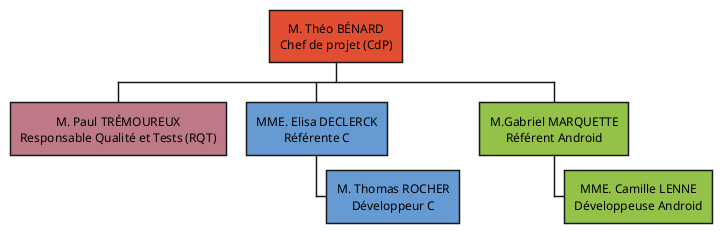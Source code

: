 @startwbs

<style>
node {
HorizontalAlignment center
}
</style>

*[#e24e31]:M. Théo BÉNARD
Chef de projet (CdP);
**[#bd7985]:M. Paul TRÉMOUREUX
Responsable Qualité et Tests (RQT);
**[#669ad3]:MME. Elisa DECLERCK
Référente C;
***[#669ad3]:M. Thomas ROCHER
Développeur C;
**[#94c147]:M.Gabriel MARQUETTE
Référent Android;
***[#94c147]:MME. Camille LENNE
Développeuse Android;
@endwbs
